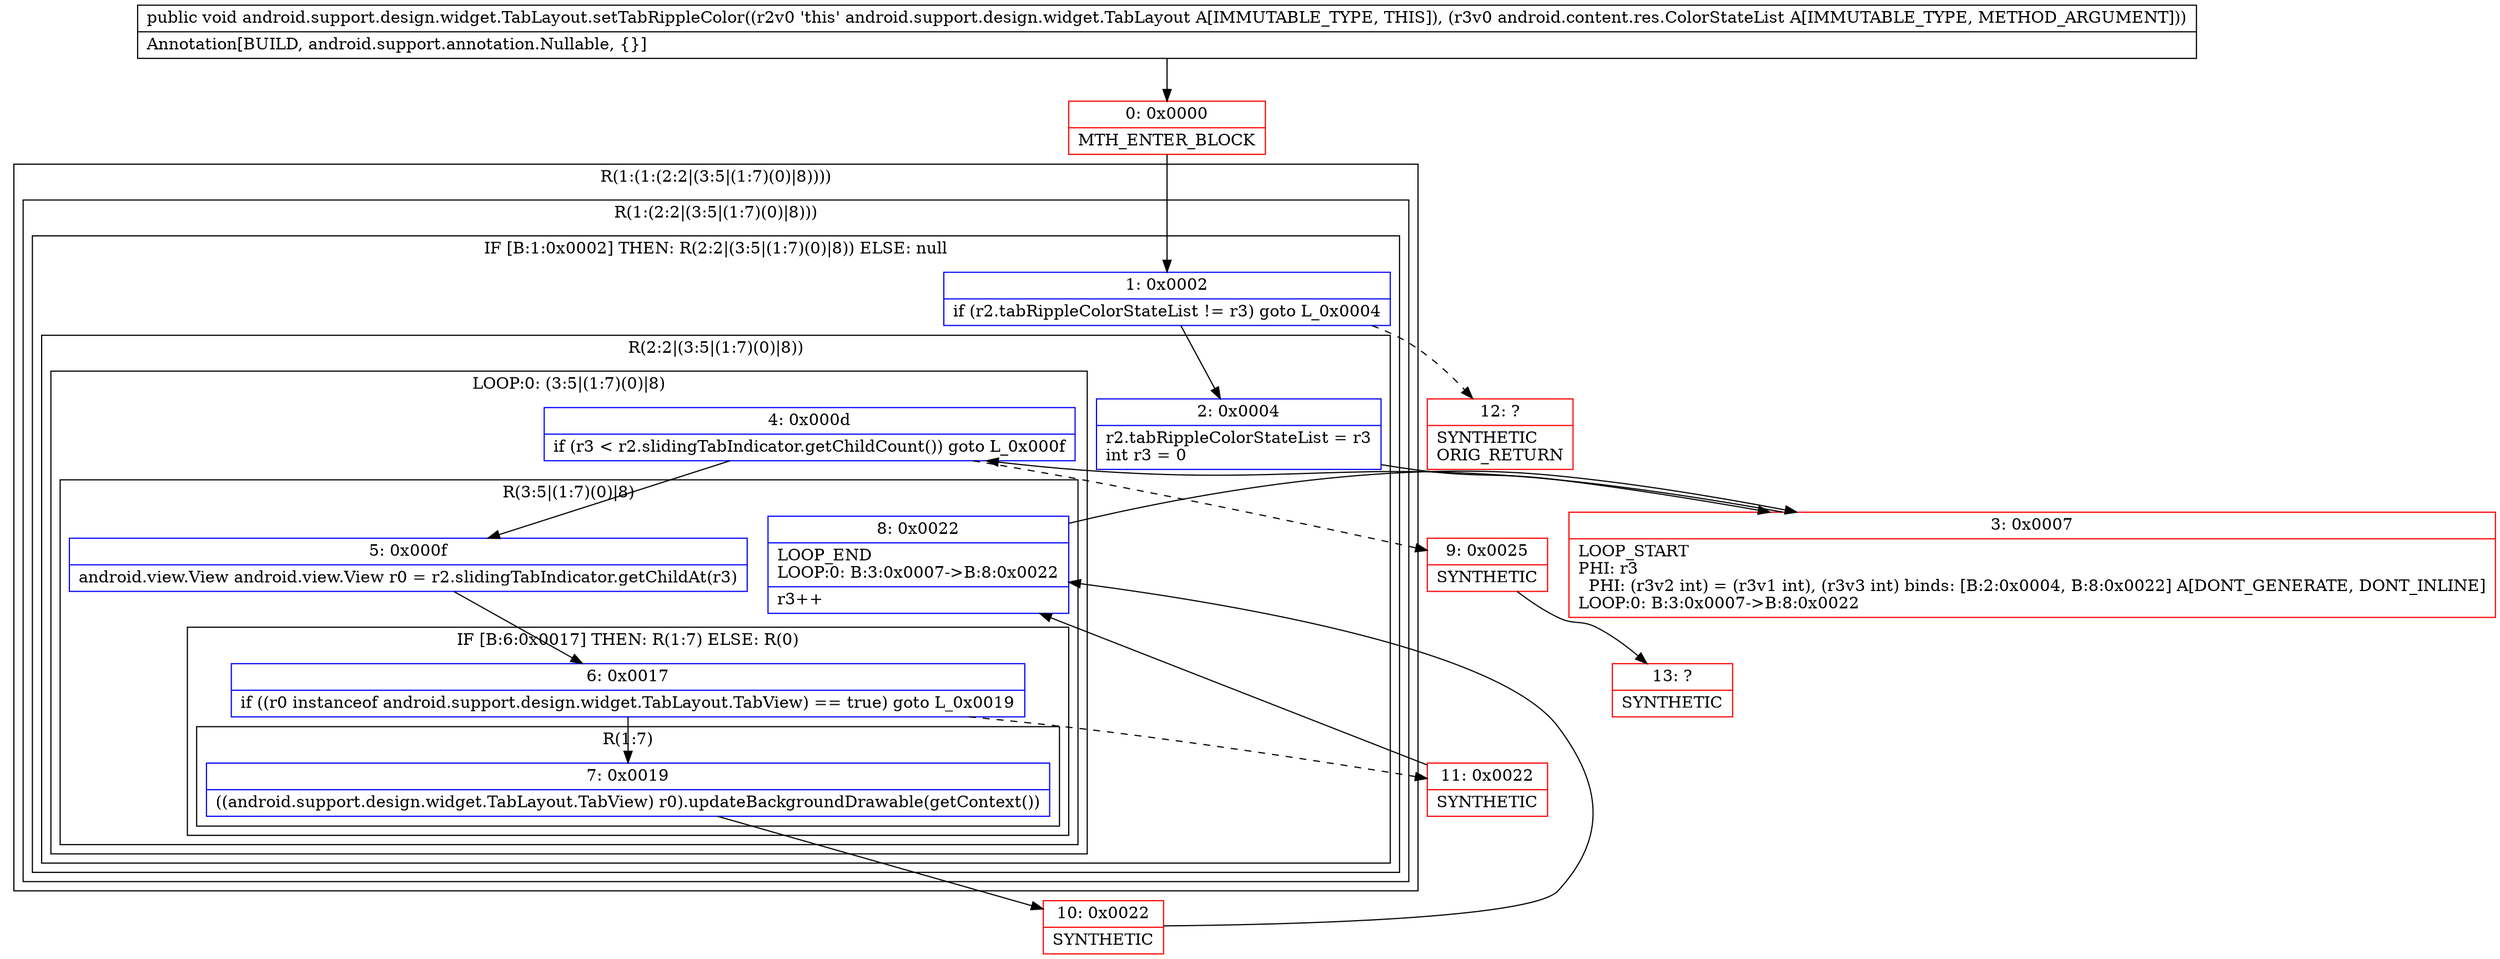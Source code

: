 digraph "CFG forandroid.support.design.widget.TabLayout.setTabRippleColor(Landroid\/content\/res\/ColorStateList;)V" {
subgraph cluster_Region_1619125756 {
label = "R(1:(1:(2:2|(3:5|(1:7)(0)|8))))";
node [shape=record,color=blue];
subgraph cluster_Region_817466345 {
label = "R(1:(2:2|(3:5|(1:7)(0)|8)))";
node [shape=record,color=blue];
subgraph cluster_IfRegion_1724602321 {
label = "IF [B:1:0x0002] THEN: R(2:2|(3:5|(1:7)(0)|8)) ELSE: null";
node [shape=record,color=blue];
Node_1 [shape=record,label="{1\:\ 0x0002|if (r2.tabRippleColorStateList != r3) goto L_0x0004\l}"];
subgraph cluster_Region_1457207424 {
label = "R(2:2|(3:5|(1:7)(0)|8))";
node [shape=record,color=blue];
Node_2 [shape=record,label="{2\:\ 0x0004|r2.tabRippleColorStateList = r3\lint r3 = 0\l}"];
subgraph cluster_LoopRegion_1979457077 {
label = "LOOP:0: (3:5|(1:7)(0)|8)";
node [shape=record,color=blue];
Node_4 [shape=record,label="{4\:\ 0x000d|if (r3 \< r2.slidingTabIndicator.getChildCount()) goto L_0x000f\l}"];
subgraph cluster_Region_702352321 {
label = "R(3:5|(1:7)(0)|8)";
node [shape=record,color=blue];
Node_5 [shape=record,label="{5\:\ 0x000f|android.view.View android.view.View r0 = r2.slidingTabIndicator.getChildAt(r3)\l}"];
subgraph cluster_IfRegion_1428005826 {
label = "IF [B:6:0x0017] THEN: R(1:7) ELSE: R(0)";
node [shape=record,color=blue];
Node_6 [shape=record,label="{6\:\ 0x0017|if ((r0 instanceof android.support.design.widget.TabLayout.TabView) == true) goto L_0x0019\l}"];
subgraph cluster_Region_1519226585 {
label = "R(1:7)";
node [shape=record,color=blue];
Node_7 [shape=record,label="{7\:\ 0x0019|((android.support.design.widget.TabLayout.TabView) r0).updateBackgroundDrawable(getContext())\l}"];
}
subgraph cluster_Region_1271416522 {
label = "R(0)";
node [shape=record,color=blue];
}
}
Node_8 [shape=record,label="{8\:\ 0x0022|LOOP_END\lLOOP:0: B:3:0x0007\-\>B:8:0x0022\l|r3++\l}"];
}
}
}
}
}
}
Node_0 [shape=record,color=red,label="{0\:\ 0x0000|MTH_ENTER_BLOCK\l}"];
Node_3 [shape=record,color=red,label="{3\:\ 0x0007|LOOP_START\lPHI: r3 \l  PHI: (r3v2 int) = (r3v1 int), (r3v3 int) binds: [B:2:0x0004, B:8:0x0022] A[DONT_GENERATE, DONT_INLINE]\lLOOP:0: B:3:0x0007\-\>B:8:0x0022\l}"];
Node_9 [shape=record,color=red,label="{9\:\ 0x0025|SYNTHETIC\l}"];
Node_10 [shape=record,color=red,label="{10\:\ 0x0022|SYNTHETIC\l}"];
Node_11 [shape=record,color=red,label="{11\:\ 0x0022|SYNTHETIC\l}"];
Node_12 [shape=record,color=red,label="{12\:\ ?|SYNTHETIC\lORIG_RETURN\l}"];
Node_13 [shape=record,color=red,label="{13\:\ ?|SYNTHETIC\l}"];
MethodNode[shape=record,label="{public void android.support.design.widget.TabLayout.setTabRippleColor((r2v0 'this' android.support.design.widget.TabLayout A[IMMUTABLE_TYPE, THIS]), (r3v0 android.content.res.ColorStateList A[IMMUTABLE_TYPE, METHOD_ARGUMENT]))  | Annotation[BUILD, android.support.annotation.Nullable, \{\}]\l}"];
MethodNode -> Node_0;
Node_1 -> Node_2;
Node_1 -> Node_12[style=dashed];
Node_2 -> Node_3;
Node_4 -> Node_5;
Node_4 -> Node_9[style=dashed];
Node_5 -> Node_6;
Node_6 -> Node_7;
Node_6 -> Node_11[style=dashed];
Node_7 -> Node_10;
Node_8 -> Node_3;
Node_0 -> Node_1;
Node_3 -> Node_4;
Node_9 -> Node_13;
Node_10 -> Node_8;
Node_11 -> Node_8;
}

